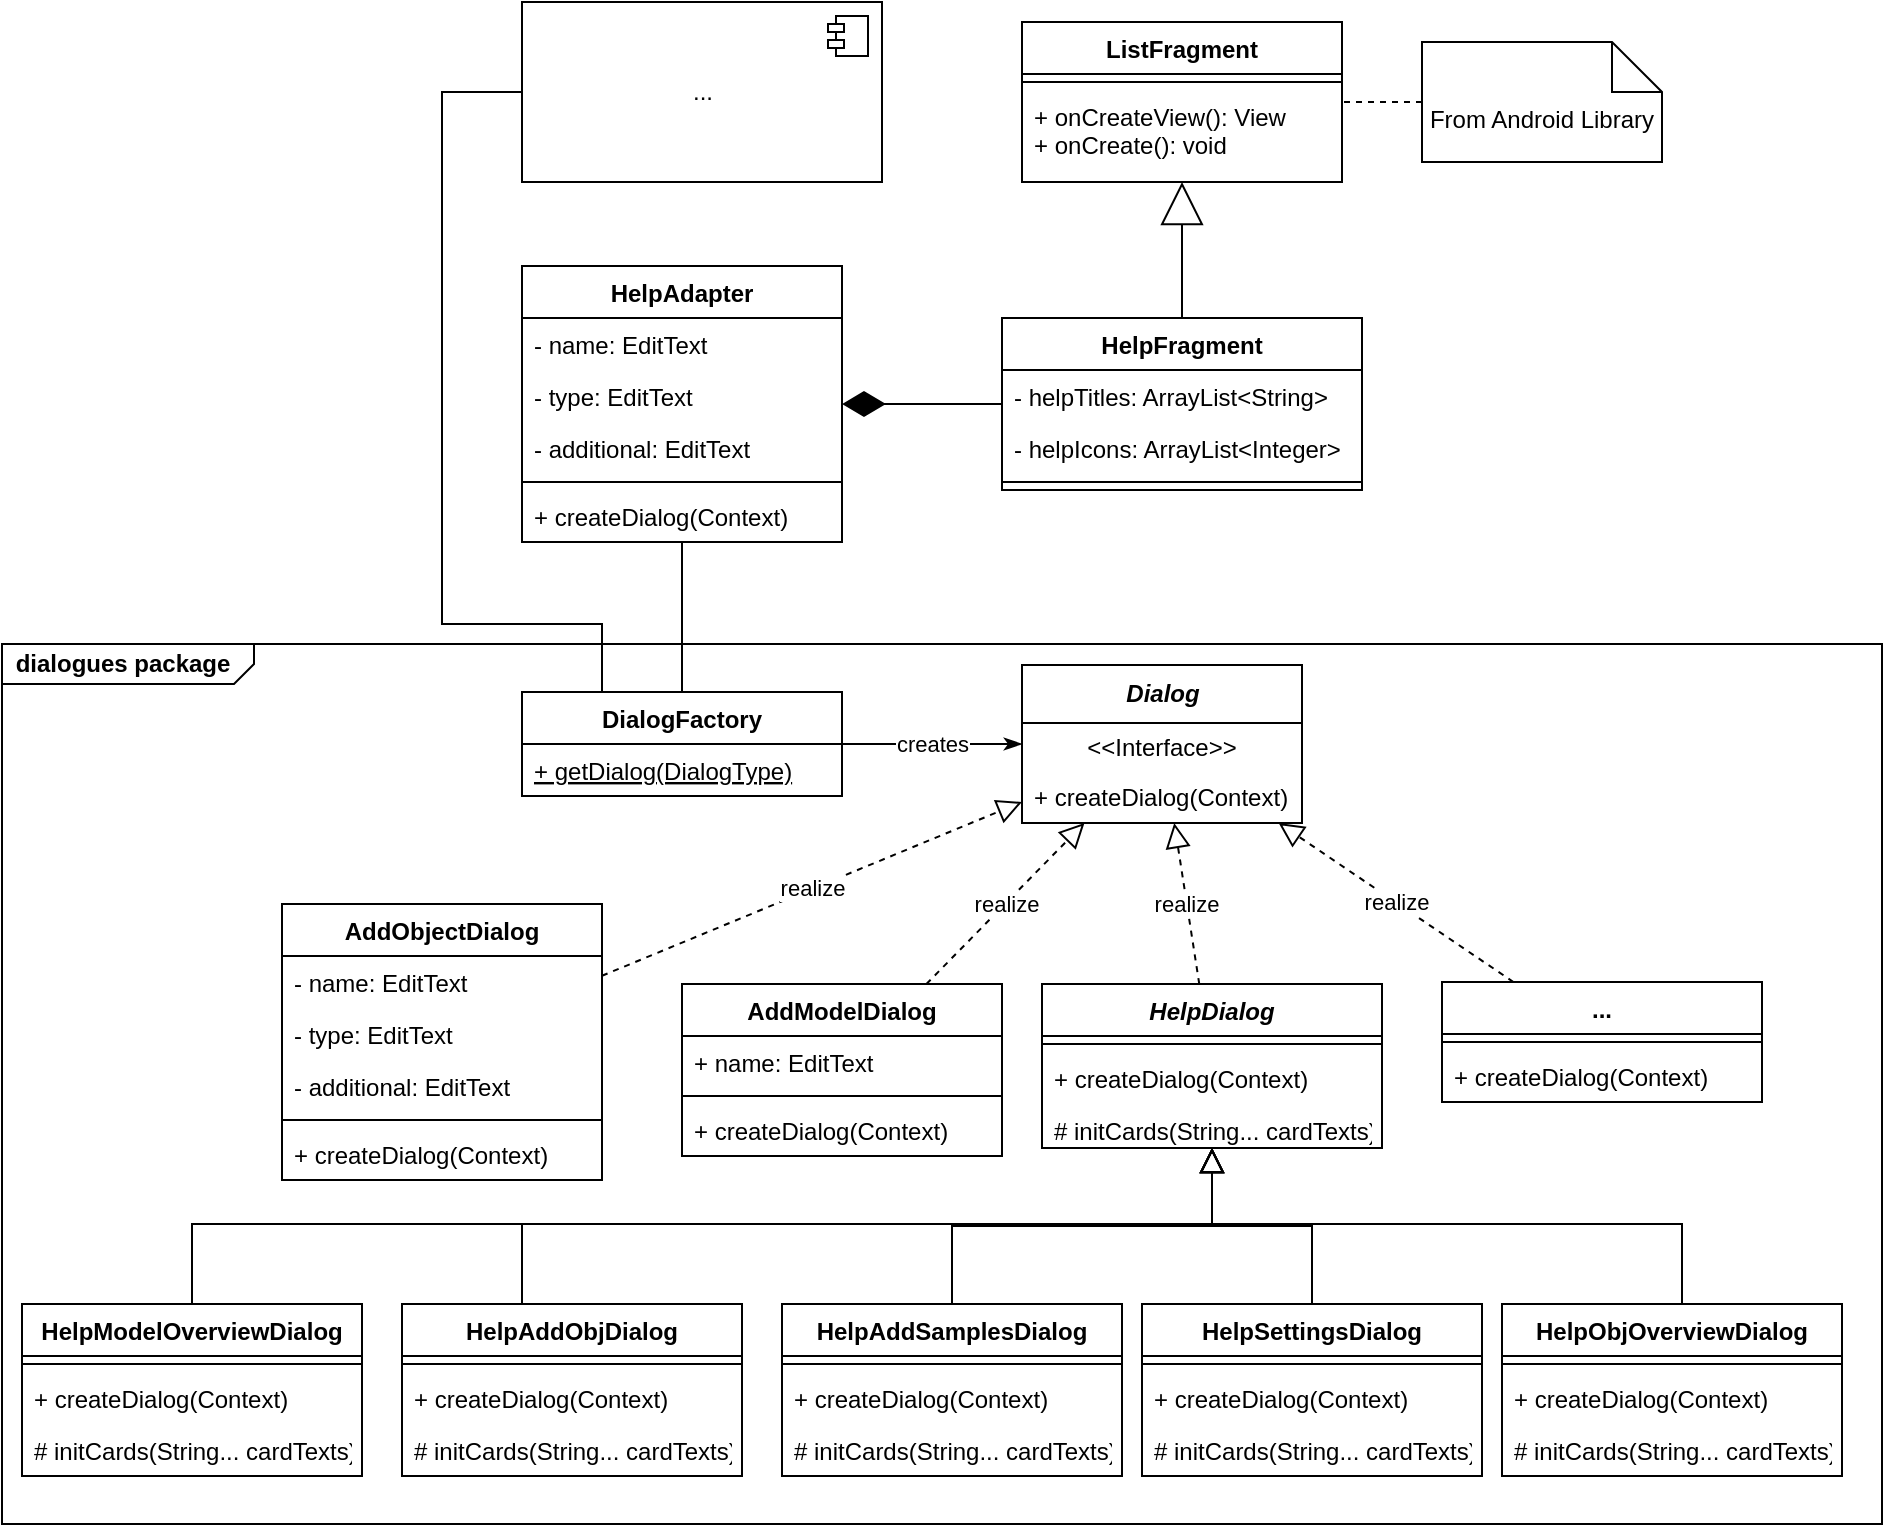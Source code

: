 <mxfile version="14.9.3" type="device"><diagram id="kQFwchI-wvGmTkty1dNR" name="Page-1"><mxGraphModel dx="2241" dy="1806" grid="1" gridSize="10" guides="1" tooltips="1" connect="1" arrows="1" fold="1" page="1" pageScale="1" pageWidth="850" pageHeight="1100" math="0" shadow="0"><root><mxCell id="0"/><mxCell id="1" parent="0"/><mxCell id="9_-zWLZ2LmNHT9zq7ldp-110" value="" style="html=1;strokeWidth=1;shape=mxgraph.sysml.package;html=1;overflow=fill;whiteSpace=wrap;labelX=126.14;" vertex="1" parent="1"><mxGeometry x="-140" y="110" width="940" height="440" as="geometry"/></mxCell><mxCell id="9_-zWLZ2LmNHT9zq7ldp-28" value="creates" style="edgeStyle=orthogonalEdgeStyle;rounded=0;orthogonalLoop=1;jettySize=auto;html=1;endArrow=classicThin;endFill=1;" edge="1" parent="1" source="9_-zWLZ2LmNHT9zq7ldp-1" target="9_-zWLZ2LmNHT9zq7ldp-6"><mxGeometry relative="1" as="geometry"/></mxCell><mxCell id="9_-zWLZ2LmNHT9zq7ldp-1" value="DialogFactory" style="swimlane;fontStyle=1;align=center;verticalAlign=top;childLayout=stackLayout;horizontal=1;startSize=26;horizontalStack=0;resizeParent=1;resizeParentMax=0;resizeLast=0;collapsible=1;marginBottom=0;" vertex="1" parent="1"><mxGeometry x="120" y="134" width="160" height="52" as="geometry"/></mxCell><mxCell id="9_-zWLZ2LmNHT9zq7ldp-4" value="+ getDialog(DialogType)" style="text;strokeColor=none;fillColor=none;align=left;verticalAlign=top;spacingLeft=4;spacingRight=4;overflow=hidden;rotatable=0;points=[[0,0.5],[1,0.5]];portConstraint=eastwest;fontStyle=4" vertex="1" parent="9_-zWLZ2LmNHT9zq7ldp-1"><mxGeometry y="26" width="160" height="26" as="geometry"/></mxCell><mxCell id="9_-zWLZ2LmNHT9zq7ldp-6" value="&lt;i&gt;Dialog&lt;/i&gt;" style="swimlane;fontStyle=1;align=center;verticalAlign=middle;childLayout=stackLayout;horizontal=1;startSize=29;horizontalStack=0;resizeParent=1;resizeParentMax=0;resizeLast=0;collapsible=0;marginBottom=0;html=1;" vertex="1" parent="1"><mxGeometry x="370" y="120.5" width="140" height="79" as="geometry"/></mxCell><mxCell id="9_-zWLZ2LmNHT9zq7ldp-7" value="&amp;lt;&amp;lt;Interface&amp;gt;&amp;gt;" style="text;html=1;strokeColor=none;fillColor=none;align=center;verticalAlign=middle;spacingLeft=4;spacingRight=4;overflow=hidden;rotatable=0;points=[[0,0.5],[1,0.5]];portConstraint=eastwest;" vertex="1" parent="9_-zWLZ2LmNHT9zq7ldp-6"><mxGeometry y="29" width="140" height="25" as="geometry"/></mxCell><mxCell id="9_-zWLZ2LmNHT9zq7ldp-8" value="+ createDialog(Context)" style="text;html=1;strokeColor=none;fillColor=none;align=left;verticalAlign=middle;spacingLeft=4;spacingRight=4;overflow=hidden;rotatable=0;points=[[0,0.5],[1,0.5]];portConstraint=eastwest;" vertex="1" parent="9_-zWLZ2LmNHT9zq7ldp-6"><mxGeometry y="54" width="140" height="25" as="geometry"/></mxCell><mxCell id="9_-zWLZ2LmNHT9zq7ldp-30" value="realize" style="edgeStyle=none;rounded=0;orthogonalLoop=1;jettySize=auto;html=1;endArrow=block;endFill=0;dashed=1;endSize=10;" edge="1" parent="1" source="9_-zWLZ2LmNHT9zq7ldp-14" target="9_-zWLZ2LmNHT9zq7ldp-6"><mxGeometry relative="1" as="geometry"/></mxCell><mxCell id="9_-zWLZ2LmNHT9zq7ldp-14" value="AddObjectDialog" style="swimlane;fontStyle=1;align=center;verticalAlign=top;childLayout=stackLayout;horizontal=1;startSize=26;horizontalStack=0;resizeParent=1;resizeParentMax=0;resizeLast=0;collapsible=1;marginBottom=0;" vertex="1" parent="1"><mxGeometry y="240" width="160" height="138" as="geometry"/></mxCell><mxCell id="9_-zWLZ2LmNHT9zq7ldp-15" value="- name: EditText" style="text;strokeColor=none;fillColor=none;align=left;verticalAlign=top;spacingLeft=4;spacingRight=4;overflow=hidden;rotatable=0;points=[[0,0.5],[1,0.5]];portConstraint=eastwest;" vertex="1" parent="9_-zWLZ2LmNHT9zq7ldp-14"><mxGeometry y="26" width="160" height="26" as="geometry"/></mxCell><mxCell id="9_-zWLZ2LmNHT9zq7ldp-26" value="- type: EditText" style="text;strokeColor=none;fillColor=none;align=left;verticalAlign=top;spacingLeft=4;spacingRight=4;overflow=hidden;rotatable=0;points=[[0,0.5],[1,0.5]];portConstraint=eastwest;" vertex="1" parent="9_-zWLZ2LmNHT9zq7ldp-14"><mxGeometry y="52" width="160" height="26" as="geometry"/></mxCell><mxCell id="9_-zWLZ2LmNHT9zq7ldp-27" value="- additional: EditText" style="text;strokeColor=none;fillColor=none;align=left;verticalAlign=top;spacingLeft=4;spacingRight=4;overflow=hidden;rotatable=0;points=[[0,0.5],[1,0.5]];portConstraint=eastwest;" vertex="1" parent="9_-zWLZ2LmNHT9zq7ldp-14"><mxGeometry y="78" width="160" height="26" as="geometry"/></mxCell><mxCell id="9_-zWLZ2LmNHT9zq7ldp-16" value="" style="line;strokeWidth=1;fillColor=none;align=left;verticalAlign=middle;spacingTop=-1;spacingLeft=3;spacingRight=3;rotatable=0;labelPosition=right;points=[];portConstraint=eastwest;" vertex="1" parent="9_-zWLZ2LmNHT9zq7ldp-14"><mxGeometry y="104" width="160" height="8" as="geometry"/></mxCell><mxCell id="9_-zWLZ2LmNHT9zq7ldp-17" value="+ createDialog(Context)" style="text;strokeColor=none;fillColor=none;align=left;verticalAlign=top;spacingLeft=4;spacingRight=4;overflow=hidden;rotatable=0;points=[[0,0.5],[1,0.5]];portConstraint=eastwest;" vertex="1" parent="9_-zWLZ2LmNHT9zq7ldp-14"><mxGeometry y="112" width="160" height="26" as="geometry"/></mxCell><mxCell id="9_-zWLZ2LmNHT9zq7ldp-32" value="realize" style="edgeStyle=none;rounded=0;orthogonalLoop=1;jettySize=auto;html=1;dashed=1;endArrow=block;endFill=0;endSize=10;" edge="1" parent="1" source="9_-zWLZ2LmNHT9zq7ldp-18" target="9_-zWLZ2LmNHT9zq7ldp-6"><mxGeometry relative="1" as="geometry"/></mxCell><mxCell id="9_-zWLZ2LmNHT9zq7ldp-18" value="AddModelDialog" style="swimlane;fontStyle=1;align=center;verticalAlign=top;childLayout=stackLayout;horizontal=1;startSize=26;horizontalStack=0;resizeParent=1;resizeParentMax=0;resizeLast=0;collapsible=1;marginBottom=0;" vertex="1" parent="1"><mxGeometry x="200" y="280" width="160" height="86" as="geometry"/></mxCell><mxCell id="9_-zWLZ2LmNHT9zq7ldp-19" value="+ name: EditText" style="text;strokeColor=none;fillColor=none;align=left;verticalAlign=top;spacingLeft=4;spacingRight=4;overflow=hidden;rotatable=0;points=[[0,0.5],[1,0.5]];portConstraint=eastwest;" vertex="1" parent="9_-zWLZ2LmNHT9zq7ldp-18"><mxGeometry y="26" width="160" height="26" as="geometry"/></mxCell><mxCell id="9_-zWLZ2LmNHT9zq7ldp-20" value="" style="line;strokeWidth=1;fillColor=none;align=left;verticalAlign=middle;spacingTop=-1;spacingLeft=3;spacingRight=3;rotatable=0;labelPosition=right;points=[];portConstraint=eastwest;" vertex="1" parent="9_-zWLZ2LmNHT9zq7ldp-18"><mxGeometry y="52" width="160" height="8" as="geometry"/></mxCell><mxCell id="9_-zWLZ2LmNHT9zq7ldp-21" value="+ createDialog(Context)" style="text;strokeColor=none;fillColor=none;align=left;verticalAlign=top;spacingLeft=4;spacingRight=4;overflow=hidden;rotatable=0;points=[[0,0.5],[1,0.5]];portConstraint=eastwest;" vertex="1" parent="9_-zWLZ2LmNHT9zq7ldp-18"><mxGeometry y="60" width="160" height="26" as="geometry"/></mxCell><mxCell id="9_-zWLZ2LmNHT9zq7ldp-33" value="realize" style="edgeStyle=none;rounded=0;orthogonalLoop=1;jettySize=auto;html=1;dashed=1;endArrow=block;endFill=0;endSize=10;" edge="1" parent="1" source="9_-zWLZ2LmNHT9zq7ldp-22" target="9_-zWLZ2LmNHT9zq7ldp-6"><mxGeometry relative="1" as="geometry"/></mxCell><mxCell id="9_-zWLZ2LmNHT9zq7ldp-22" value="..." style="swimlane;fontStyle=1;align=center;verticalAlign=top;childLayout=stackLayout;horizontal=1;startSize=26;horizontalStack=0;resizeParent=1;resizeParentMax=0;resizeLast=0;collapsible=1;marginBottom=0;" vertex="1" parent="1"><mxGeometry x="580" y="279" width="160" height="60" as="geometry"/></mxCell><mxCell id="9_-zWLZ2LmNHT9zq7ldp-24" value="" style="line;strokeWidth=1;fillColor=none;align=left;verticalAlign=middle;spacingTop=-1;spacingLeft=3;spacingRight=3;rotatable=0;labelPosition=right;points=[];portConstraint=eastwest;" vertex="1" parent="9_-zWLZ2LmNHT9zq7ldp-22"><mxGeometry y="26" width="160" height="8" as="geometry"/></mxCell><mxCell id="9_-zWLZ2LmNHT9zq7ldp-25" value="+ createDialog(Context)" style="text;strokeColor=none;fillColor=none;align=left;verticalAlign=top;spacingLeft=4;spacingRight=4;overflow=hidden;rotatable=0;points=[[0,0.5],[1,0.5]];portConstraint=eastwest;" vertex="1" parent="9_-zWLZ2LmNHT9zq7ldp-22"><mxGeometry y="34" width="160" height="26" as="geometry"/></mxCell><mxCell id="9_-zWLZ2LmNHT9zq7ldp-38" value="realize" style="edgeStyle=none;rounded=0;orthogonalLoop=1;jettySize=auto;html=1;dashed=1;endArrow=block;endFill=0;endSize=10;" edge="1" parent="1" source="9_-zWLZ2LmNHT9zq7ldp-34" target="9_-zWLZ2LmNHT9zq7ldp-6"><mxGeometry relative="1" as="geometry"/></mxCell><mxCell id="9_-zWLZ2LmNHT9zq7ldp-34" value="HelpDialog" style="swimlane;fontStyle=3;align=center;verticalAlign=top;childLayout=stackLayout;horizontal=1;startSize=26;horizontalStack=0;resizeParent=1;resizeParentMax=0;resizeLast=0;collapsible=1;marginBottom=0;" vertex="1" parent="1"><mxGeometry x="380" y="280" width="170" height="82" as="geometry"/></mxCell><mxCell id="9_-zWLZ2LmNHT9zq7ldp-36" value="" style="line;strokeWidth=1;fillColor=none;align=left;verticalAlign=middle;spacingTop=-1;spacingLeft=3;spacingRight=3;rotatable=0;labelPosition=right;points=[];portConstraint=eastwest;" vertex="1" parent="9_-zWLZ2LmNHT9zq7ldp-34"><mxGeometry y="26" width="170" height="8" as="geometry"/></mxCell><mxCell id="9_-zWLZ2LmNHT9zq7ldp-37" value="+ createDialog(Context)" style="text;strokeColor=none;fillColor=none;align=left;verticalAlign=top;spacingLeft=4;spacingRight=4;overflow=hidden;rotatable=0;points=[[0,0.5],[1,0.5]];portConstraint=eastwest;" vertex="1" parent="9_-zWLZ2LmNHT9zq7ldp-34"><mxGeometry y="34" width="170" height="26" as="geometry"/></mxCell><mxCell id="9_-zWLZ2LmNHT9zq7ldp-39" value="# initCards(String... cardTexts)" style="text;strokeColor=none;fillColor=none;align=left;verticalAlign=top;spacingLeft=4;spacingRight=4;overflow=hidden;rotatable=0;points=[[0,0.5],[1,0.5]];portConstraint=eastwest;" vertex="1" parent="9_-zWLZ2LmNHT9zq7ldp-34"><mxGeometry y="60" width="170" height="22" as="geometry"/></mxCell><mxCell id="9_-zWLZ2LmNHT9zq7ldp-44" value="" style="edgeStyle=orthogonalEdgeStyle;rounded=0;orthogonalLoop=1;jettySize=auto;html=1;endArrow=block;endFill=0;endSize=10;" edge="1" parent="1" source="9_-zWLZ2LmNHT9zq7ldp-40" target="9_-zWLZ2LmNHT9zq7ldp-34"><mxGeometry relative="1" as="geometry"><Array as="points"><mxPoint x="120" y="400"/><mxPoint x="465" y="400"/></Array></mxGeometry></mxCell><mxCell id="9_-zWLZ2LmNHT9zq7ldp-40" value="HelpAddObjDialog" style="swimlane;fontStyle=1;align=center;verticalAlign=top;childLayout=stackLayout;horizontal=1;startSize=26;horizontalStack=0;resizeParent=1;resizeParentMax=0;resizeLast=0;collapsible=1;marginBottom=0;" vertex="1" parent="1"><mxGeometry x="60" y="440" width="170" height="86" as="geometry"/></mxCell><mxCell id="9_-zWLZ2LmNHT9zq7ldp-42" value="" style="line;strokeWidth=1;fillColor=none;align=left;verticalAlign=middle;spacingTop=-1;spacingLeft=3;spacingRight=3;rotatable=0;labelPosition=right;points=[];portConstraint=eastwest;" vertex="1" parent="9_-zWLZ2LmNHT9zq7ldp-40"><mxGeometry y="26" width="170" height="8" as="geometry"/></mxCell><mxCell id="9_-zWLZ2LmNHT9zq7ldp-43" value="+ createDialog(Context)" style="text;strokeColor=none;fillColor=none;align=left;verticalAlign=top;spacingLeft=4;spacingRight=4;overflow=hidden;rotatable=0;points=[[0,0.5],[1,0.5]];portConstraint=eastwest;" vertex="1" parent="9_-zWLZ2LmNHT9zq7ldp-40"><mxGeometry y="34" width="170" height="26" as="geometry"/></mxCell><mxCell id="9_-zWLZ2LmNHT9zq7ldp-83" value="# initCards(String... cardTexts)" style="text;strokeColor=none;fillColor=none;align=left;verticalAlign=top;spacingLeft=4;spacingRight=4;overflow=hidden;rotatable=0;points=[[0,0.5],[1,0.5]];portConstraint=eastwest;" vertex="1" parent="9_-zWLZ2LmNHT9zq7ldp-40"><mxGeometry y="60" width="170" height="26" as="geometry"/></mxCell><mxCell id="9_-zWLZ2LmNHT9zq7ldp-80" style="edgeStyle=orthogonalEdgeStyle;rounded=0;orthogonalLoop=1;jettySize=auto;html=1;endArrow=block;endFill=0;endSize=10;" edge="1" parent="1" source="9_-zWLZ2LmNHT9zq7ldp-49" target="9_-zWLZ2LmNHT9zq7ldp-34"><mxGeometry relative="1" as="geometry"/></mxCell><mxCell id="9_-zWLZ2LmNHT9zq7ldp-49" value="HelpSettingsDialog" style="swimlane;fontStyle=1;align=center;verticalAlign=top;childLayout=stackLayout;horizontal=1;startSize=26;horizontalStack=0;resizeParent=1;resizeParentMax=0;resizeLast=0;collapsible=1;marginBottom=0;" vertex="1" parent="1"><mxGeometry x="430" y="440" width="170" height="86" as="geometry"/></mxCell><mxCell id="9_-zWLZ2LmNHT9zq7ldp-51" value="" style="line;strokeWidth=1;fillColor=none;align=left;verticalAlign=middle;spacingTop=-1;spacingLeft=3;spacingRight=3;rotatable=0;labelPosition=right;points=[];portConstraint=eastwest;" vertex="1" parent="9_-zWLZ2LmNHT9zq7ldp-49"><mxGeometry y="26" width="170" height="8" as="geometry"/></mxCell><mxCell id="9_-zWLZ2LmNHT9zq7ldp-52" value="+ createDialog(Context)" style="text;strokeColor=none;fillColor=none;align=left;verticalAlign=top;spacingLeft=4;spacingRight=4;overflow=hidden;rotatable=0;points=[[0,0.5],[1,0.5]];portConstraint=eastwest;" vertex="1" parent="9_-zWLZ2LmNHT9zq7ldp-49"><mxGeometry y="34" width="170" height="26" as="geometry"/></mxCell><mxCell id="9_-zWLZ2LmNHT9zq7ldp-85" value="# initCards(String... cardTexts)" style="text;strokeColor=none;fillColor=none;align=left;verticalAlign=top;spacingLeft=4;spacingRight=4;overflow=hidden;rotatable=0;points=[[0,0.5],[1,0.5]];portConstraint=eastwest;" vertex="1" parent="9_-zWLZ2LmNHT9zq7ldp-49"><mxGeometry y="60" width="170" height="26" as="geometry"/></mxCell><mxCell id="9_-zWLZ2LmNHT9zq7ldp-81" style="edgeStyle=orthogonalEdgeStyle;rounded=0;orthogonalLoop=1;jettySize=auto;html=1;endArrow=block;endFill=0;endSize=10;" edge="1" parent="1" source="9_-zWLZ2LmNHT9zq7ldp-57" target="9_-zWLZ2LmNHT9zq7ldp-34"><mxGeometry relative="1" as="geometry"><Array as="points"><mxPoint x="700" y="400"/><mxPoint x="465" y="400"/></Array></mxGeometry></mxCell><mxCell id="9_-zWLZ2LmNHT9zq7ldp-57" value="HelpObjOverviewDialog" style="swimlane;fontStyle=1;align=center;verticalAlign=top;childLayout=stackLayout;horizontal=1;startSize=26;horizontalStack=0;resizeParent=1;resizeParentMax=0;resizeLast=0;collapsible=1;marginBottom=0;" vertex="1" parent="1"><mxGeometry x="610" y="440" width="170" height="86" as="geometry"/></mxCell><mxCell id="9_-zWLZ2LmNHT9zq7ldp-59" value="" style="line;strokeWidth=1;fillColor=none;align=left;verticalAlign=middle;spacingTop=-1;spacingLeft=3;spacingRight=3;rotatable=0;labelPosition=right;points=[];portConstraint=eastwest;" vertex="1" parent="9_-zWLZ2LmNHT9zq7ldp-57"><mxGeometry y="26" width="170" height="8" as="geometry"/></mxCell><mxCell id="9_-zWLZ2LmNHT9zq7ldp-60" value="+ createDialog(Context)" style="text;strokeColor=none;fillColor=none;align=left;verticalAlign=top;spacingLeft=4;spacingRight=4;overflow=hidden;rotatable=0;points=[[0,0.5],[1,0.5]];portConstraint=eastwest;" vertex="1" parent="9_-zWLZ2LmNHT9zq7ldp-57"><mxGeometry y="34" width="170" height="26" as="geometry"/></mxCell><mxCell id="9_-zWLZ2LmNHT9zq7ldp-86" value="# initCards(String... cardTexts)" style="text;strokeColor=none;fillColor=none;align=left;verticalAlign=top;spacingLeft=4;spacingRight=4;overflow=hidden;rotatable=0;points=[[0,0.5],[1,0.5]];portConstraint=eastwest;" vertex="1" parent="9_-zWLZ2LmNHT9zq7ldp-57"><mxGeometry y="60" width="170" height="26" as="geometry"/></mxCell><mxCell id="9_-zWLZ2LmNHT9zq7ldp-88" style="edgeStyle=orthogonalEdgeStyle;rounded=0;orthogonalLoop=1;jettySize=auto;html=1;endArrow=diamondThin;endFill=1;endSize=19;" edge="1" parent="1" source="9_-zWLZ2LmNHT9zq7ldp-93" target="9_-zWLZ2LmNHT9zq7ldp-67"><mxGeometry relative="1" as="geometry"><mxPoint x="370" y="-10.0" as="sourcePoint"/></mxGeometry></mxCell><mxCell id="9_-zWLZ2LmNHT9zq7ldp-89" style="edgeStyle=orthogonalEdgeStyle;rounded=0;orthogonalLoop=1;jettySize=auto;html=1;endArrow=none;endFill=0;endSize=19;" edge="1" parent="1" source="9_-zWLZ2LmNHT9zq7ldp-67" target="9_-zWLZ2LmNHT9zq7ldp-1"><mxGeometry relative="1" as="geometry"/></mxCell><mxCell id="9_-zWLZ2LmNHT9zq7ldp-67" value="HelpAdapter" style="swimlane;fontStyle=1;align=center;verticalAlign=top;childLayout=stackLayout;horizontal=1;startSize=26;horizontalStack=0;resizeParent=1;resizeParentMax=0;resizeLast=0;collapsible=1;marginBottom=0;" vertex="1" parent="1"><mxGeometry x="120" y="-79" width="160" height="138" as="geometry"/></mxCell><mxCell id="9_-zWLZ2LmNHT9zq7ldp-68" value="- name: EditText" style="text;strokeColor=none;fillColor=none;align=left;verticalAlign=top;spacingLeft=4;spacingRight=4;overflow=hidden;rotatable=0;points=[[0,0.5],[1,0.5]];portConstraint=eastwest;" vertex="1" parent="9_-zWLZ2LmNHT9zq7ldp-67"><mxGeometry y="26" width="160" height="26" as="geometry"/></mxCell><mxCell id="9_-zWLZ2LmNHT9zq7ldp-69" value="- type: EditText" style="text;strokeColor=none;fillColor=none;align=left;verticalAlign=top;spacingLeft=4;spacingRight=4;overflow=hidden;rotatable=0;points=[[0,0.5],[1,0.5]];portConstraint=eastwest;" vertex="1" parent="9_-zWLZ2LmNHT9zq7ldp-67"><mxGeometry y="52" width="160" height="26" as="geometry"/></mxCell><mxCell id="9_-zWLZ2LmNHT9zq7ldp-70" value="- additional: EditText" style="text;strokeColor=none;fillColor=none;align=left;verticalAlign=top;spacingLeft=4;spacingRight=4;overflow=hidden;rotatable=0;points=[[0,0.5],[1,0.5]];portConstraint=eastwest;" vertex="1" parent="9_-zWLZ2LmNHT9zq7ldp-67"><mxGeometry y="78" width="160" height="26" as="geometry"/></mxCell><mxCell id="9_-zWLZ2LmNHT9zq7ldp-71" value="" style="line;strokeWidth=1;fillColor=none;align=left;verticalAlign=middle;spacingTop=-1;spacingLeft=3;spacingRight=3;rotatable=0;labelPosition=right;points=[];portConstraint=eastwest;" vertex="1" parent="9_-zWLZ2LmNHT9zq7ldp-67"><mxGeometry y="104" width="160" height="8" as="geometry"/></mxCell><mxCell id="9_-zWLZ2LmNHT9zq7ldp-72" value="+ createDialog(Context)" style="text;strokeColor=none;fillColor=none;align=left;verticalAlign=top;spacingLeft=4;spacingRight=4;overflow=hidden;rotatable=0;points=[[0,0.5],[1,0.5]];portConstraint=eastwest;" vertex="1" parent="9_-zWLZ2LmNHT9zq7ldp-67"><mxGeometry y="112" width="160" height="26" as="geometry"/></mxCell><mxCell id="9_-zWLZ2LmNHT9zq7ldp-79" style="edgeStyle=orthogonalEdgeStyle;rounded=0;orthogonalLoop=1;jettySize=auto;html=1;endArrow=block;endFill=0;endSize=10;" edge="1" parent="1" source="9_-zWLZ2LmNHT9zq7ldp-45" target="9_-zWLZ2LmNHT9zq7ldp-34"><mxGeometry relative="1" as="geometry"/></mxCell><mxCell id="9_-zWLZ2LmNHT9zq7ldp-45" value="HelpAddSamplesDialog" style="swimlane;fontStyle=1;align=center;verticalAlign=top;childLayout=stackLayout;horizontal=1;startSize=26;horizontalStack=0;resizeParent=1;resizeParentMax=0;resizeLast=0;collapsible=1;marginBottom=0;" vertex="1" parent="1"><mxGeometry x="250" y="440" width="170" height="86" as="geometry"/></mxCell><mxCell id="9_-zWLZ2LmNHT9zq7ldp-47" value="" style="line;strokeWidth=1;fillColor=none;align=left;verticalAlign=middle;spacingTop=-1;spacingLeft=3;spacingRight=3;rotatable=0;labelPosition=right;points=[];portConstraint=eastwest;" vertex="1" parent="9_-zWLZ2LmNHT9zq7ldp-45"><mxGeometry y="26" width="170" height="8" as="geometry"/></mxCell><mxCell id="9_-zWLZ2LmNHT9zq7ldp-48" value="+ createDialog(Context)" style="text;strokeColor=none;fillColor=none;align=left;verticalAlign=top;spacingLeft=4;spacingRight=4;overflow=hidden;rotatable=0;points=[[0,0.5],[1,0.5]];portConstraint=eastwest;" vertex="1" parent="9_-zWLZ2LmNHT9zq7ldp-45"><mxGeometry y="34" width="170" height="26" as="geometry"/></mxCell><mxCell id="9_-zWLZ2LmNHT9zq7ldp-84" value="# initCards(String... cardTexts)" style="text;strokeColor=none;fillColor=none;align=left;verticalAlign=top;spacingLeft=4;spacingRight=4;overflow=hidden;rotatable=0;points=[[0,0.5],[1,0.5]];portConstraint=eastwest;" vertex="1" parent="9_-zWLZ2LmNHT9zq7ldp-45"><mxGeometry y="60" width="170" height="26" as="geometry"/></mxCell><mxCell id="9_-zWLZ2LmNHT9zq7ldp-106" style="edgeStyle=orthogonalEdgeStyle;rounded=0;orthogonalLoop=1;jettySize=auto;html=1;endArrow=block;endFill=0;endSize=10;" edge="1" parent="1" source="9_-zWLZ2LmNHT9zq7ldp-75" target="9_-zWLZ2LmNHT9zq7ldp-34"><mxGeometry relative="1" as="geometry"><Array as="points"><mxPoint x="-45" y="400"/><mxPoint x="465" y="400"/></Array></mxGeometry></mxCell><mxCell id="9_-zWLZ2LmNHT9zq7ldp-75" value="HelpModelOverviewDialog" style="swimlane;fontStyle=1;align=center;verticalAlign=top;childLayout=stackLayout;horizontal=1;startSize=26;horizontalStack=0;resizeParent=1;resizeParentMax=0;resizeLast=0;collapsible=1;marginBottom=0;" vertex="1" parent="1"><mxGeometry x="-130" y="440" width="170" height="86" as="geometry"/></mxCell><mxCell id="9_-zWLZ2LmNHT9zq7ldp-77" value="" style="line;strokeWidth=1;fillColor=none;align=left;verticalAlign=middle;spacingTop=-1;spacingLeft=3;spacingRight=3;rotatable=0;labelPosition=right;points=[];portConstraint=eastwest;" vertex="1" parent="9_-zWLZ2LmNHT9zq7ldp-75"><mxGeometry y="26" width="170" height="8" as="geometry"/></mxCell><mxCell id="9_-zWLZ2LmNHT9zq7ldp-78" value="+ createDialog(Context)" style="text;strokeColor=none;fillColor=none;align=left;verticalAlign=top;spacingLeft=4;spacingRight=4;overflow=hidden;rotatable=0;points=[[0,0.5],[1,0.5]];portConstraint=eastwest;" vertex="1" parent="9_-zWLZ2LmNHT9zq7ldp-75"><mxGeometry y="34" width="170" height="26" as="geometry"/></mxCell><mxCell id="9_-zWLZ2LmNHT9zq7ldp-87" value="# initCards(String... cardTexts)" style="text;strokeColor=none;fillColor=none;align=left;verticalAlign=top;spacingLeft=4;spacingRight=4;overflow=hidden;rotatable=0;points=[[0,0.5],[1,0.5]];portConstraint=eastwest;" vertex="1" parent="9_-zWLZ2LmNHT9zq7ldp-75"><mxGeometry y="60" width="170" height="26" as="geometry"/></mxCell><mxCell id="9_-zWLZ2LmNHT9zq7ldp-92" style="edgeStyle=orthogonalEdgeStyle;rounded=0;orthogonalLoop=1;jettySize=auto;html=1;endArrow=none;endFill=0;endSize=19;" edge="1" parent="1" source="9_-zWLZ2LmNHT9zq7ldp-90" target="9_-zWLZ2LmNHT9zq7ldp-1"><mxGeometry relative="1" as="geometry"><Array as="points"><mxPoint x="80" y="-166"/><mxPoint x="80" y="100"/><mxPoint x="160" y="100"/></Array></mxGeometry></mxCell><mxCell id="9_-zWLZ2LmNHT9zq7ldp-90" value="..." style="html=1;dropTarget=0;" vertex="1" parent="1"><mxGeometry x="120" y="-211" width="180" height="90" as="geometry"/></mxCell><mxCell id="9_-zWLZ2LmNHT9zq7ldp-91" value="" style="shape=module;jettyWidth=8;jettyHeight=4;" vertex="1" parent="9_-zWLZ2LmNHT9zq7ldp-90"><mxGeometry x="1" width="20" height="20" relative="1" as="geometry"><mxPoint x="-27" y="7" as="offset"/></mxGeometry></mxCell><mxCell id="9_-zWLZ2LmNHT9zq7ldp-105" style="edgeStyle=orthogonalEdgeStyle;rounded=0;orthogonalLoop=1;jettySize=auto;html=1;endArrow=block;endFill=0;endSize=19;" edge="1" parent="1" source="9_-zWLZ2LmNHT9zq7ldp-93" target="9_-zWLZ2LmNHT9zq7ldp-101"><mxGeometry relative="1" as="geometry"/></mxCell><mxCell id="9_-zWLZ2LmNHT9zq7ldp-93" value="HelpFragment" style="swimlane;fontStyle=1;align=center;verticalAlign=top;childLayout=stackLayout;horizontal=1;startSize=26;horizontalStack=0;resizeParent=1;resizeParentMax=0;resizeLast=0;collapsible=1;marginBottom=0;" vertex="1" parent="1"><mxGeometry x="360" y="-53" width="180" height="86" as="geometry"/></mxCell><mxCell id="9_-zWLZ2LmNHT9zq7ldp-94" value="- helpTitles: ArrayList&lt;String&gt;" style="text;strokeColor=none;fillColor=none;align=left;verticalAlign=top;spacingLeft=4;spacingRight=4;overflow=hidden;rotatable=0;points=[[0,0.5],[1,0.5]];portConstraint=eastwest;" vertex="1" parent="9_-zWLZ2LmNHT9zq7ldp-93"><mxGeometry y="26" width="180" height="26" as="geometry"/></mxCell><mxCell id="9_-zWLZ2LmNHT9zq7ldp-98" value="- helpIcons: ArrayList&lt;Integer&gt;" style="text;strokeColor=none;fillColor=none;align=left;verticalAlign=top;spacingLeft=4;spacingRight=4;overflow=hidden;rotatable=0;points=[[0,0.5],[1,0.5]];portConstraint=eastwest;" vertex="1" parent="9_-zWLZ2LmNHT9zq7ldp-93"><mxGeometry y="52" width="180" height="26" as="geometry"/></mxCell><mxCell id="9_-zWLZ2LmNHT9zq7ldp-95" value="" style="line;strokeWidth=1;fillColor=none;align=left;verticalAlign=middle;spacingTop=-1;spacingLeft=3;spacingRight=3;rotatable=0;labelPosition=right;points=[];portConstraint=eastwest;" vertex="1" parent="9_-zWLZ2LmNHT9zq7ldp-93"><mxGeometry y="78" width="180" height="8" as="geometry"/></mxCell><mxCell id="9_-zWLZ2LmNHT9zq7ldp-99" style="edgeStyle=none;rounded=0;orthogonalLoop=1;jettySize=auto;html=1;endArrow=none;endFill=0;endSize=13;strokeWidth=1;dashed=1;" edge="1" parent="1" source="9_-zWLZ2LmNHT9zq7ldp-100" target="9_-zWLZ2LmNHT9zq7ldp-101"><mxGeometry relative="1" as="geometry"><mxPoint x="380.0" y="-130.487" as="targetPoint"/></mxGeometry></mxCell><mxCell id="9_-zWLZ2LmNHT9zq7ldp-100" value="From Android Library" style="shape=note2;boundedLbl=1;whiteSpace=wrap;html=1;size=25;verticalAlign=top;align=center;" vertex="1" parent="1"><mxGeometry x="570" y="-191" width="120" height="60" as="geometry"/></mxCell><mxCell id="9_-zWLZ2LmNHT9zq7ldp-101" value="ListFragment" style="swimlane;fontStyle=1;align=center;verticalAlign=top;childLayout=stackLayout;horizontal=1;startSize=26;horizontalStack=0;resizeParent=1;resizeParentMax=0;resizeLast=0;collapsible=1;marginBottom=0;" vertex="1" parent="1"><mxGeometry x="370" y="-201" width="160" height="80" as="geometry"/></mxCell><mxCell id="9_-zWLZ2LmNHT9zq7ldp-102" value="" style="line;strokeWidth=1;fillColor=none;align=left;verticalAlign=middle;spacingTop=-1;spacingLeft=3;spacingRight=3;rotatable=0;labelPosition=right;points=[];portConstraint=eastwest;" vertex="1" parent="9_-zWLZ2LmNHT9zq7ldp-101"><mxGeometry y="26" width="160" height="8" as="geometry"/></mxCell><mxCell id="9_-zWLZ2LmNHT9zq7ldp-103" value="+ onCreateView(): View&#xA;+ onCreate(): void&#xA;" style="text;strokeColor=none;fillColor=none;align=left;verticalAlign=top;spacingLeft=4;spacingRight=4;overflow=hidden;rotatable=0;points=[[0,0.5],[1,0.5]];portConstraint=eastwest;" vertex="1" parent="9_-zWLZ2LmNHT9zq7ldp-101"><mxGeometry y="34" width="160" height="46" as="geometry"/></mxCell><mxCell id="9_-zWLZ2LmNHT9zq7ldp-109" value="&lt;b&gt;dialogues package&lt;/b&gt;" style="text;html=1;align=center;verticalAlign=middle;resizable=0;points=[];autosize=1;strokeColor=none;" vertex="1" parent="1"><mxGeometry x="-140" y="110" width="120" height="20" as="geometry"/></mxCell></root></mxGraphModel></diagram></mxfile>